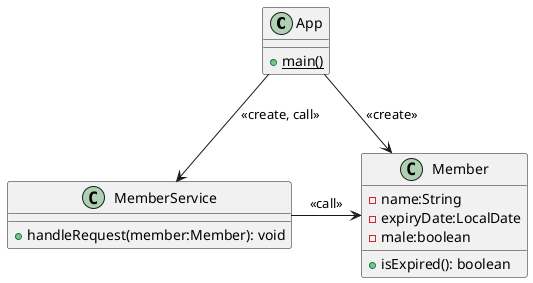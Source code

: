 @startuml

class App {
  + {static} main()
}

class MemberService {
  + handleRequest(member:Member): void
}

class Member {
  - name:String
  - expiryDate:LocalDate
  - male:boolean
  + isExpired(): boolean
}

App -down-> Member: <<create>>
App -down-> MemberService: <<create, call>>
MemberService -> Member: <<call>>

@enduml